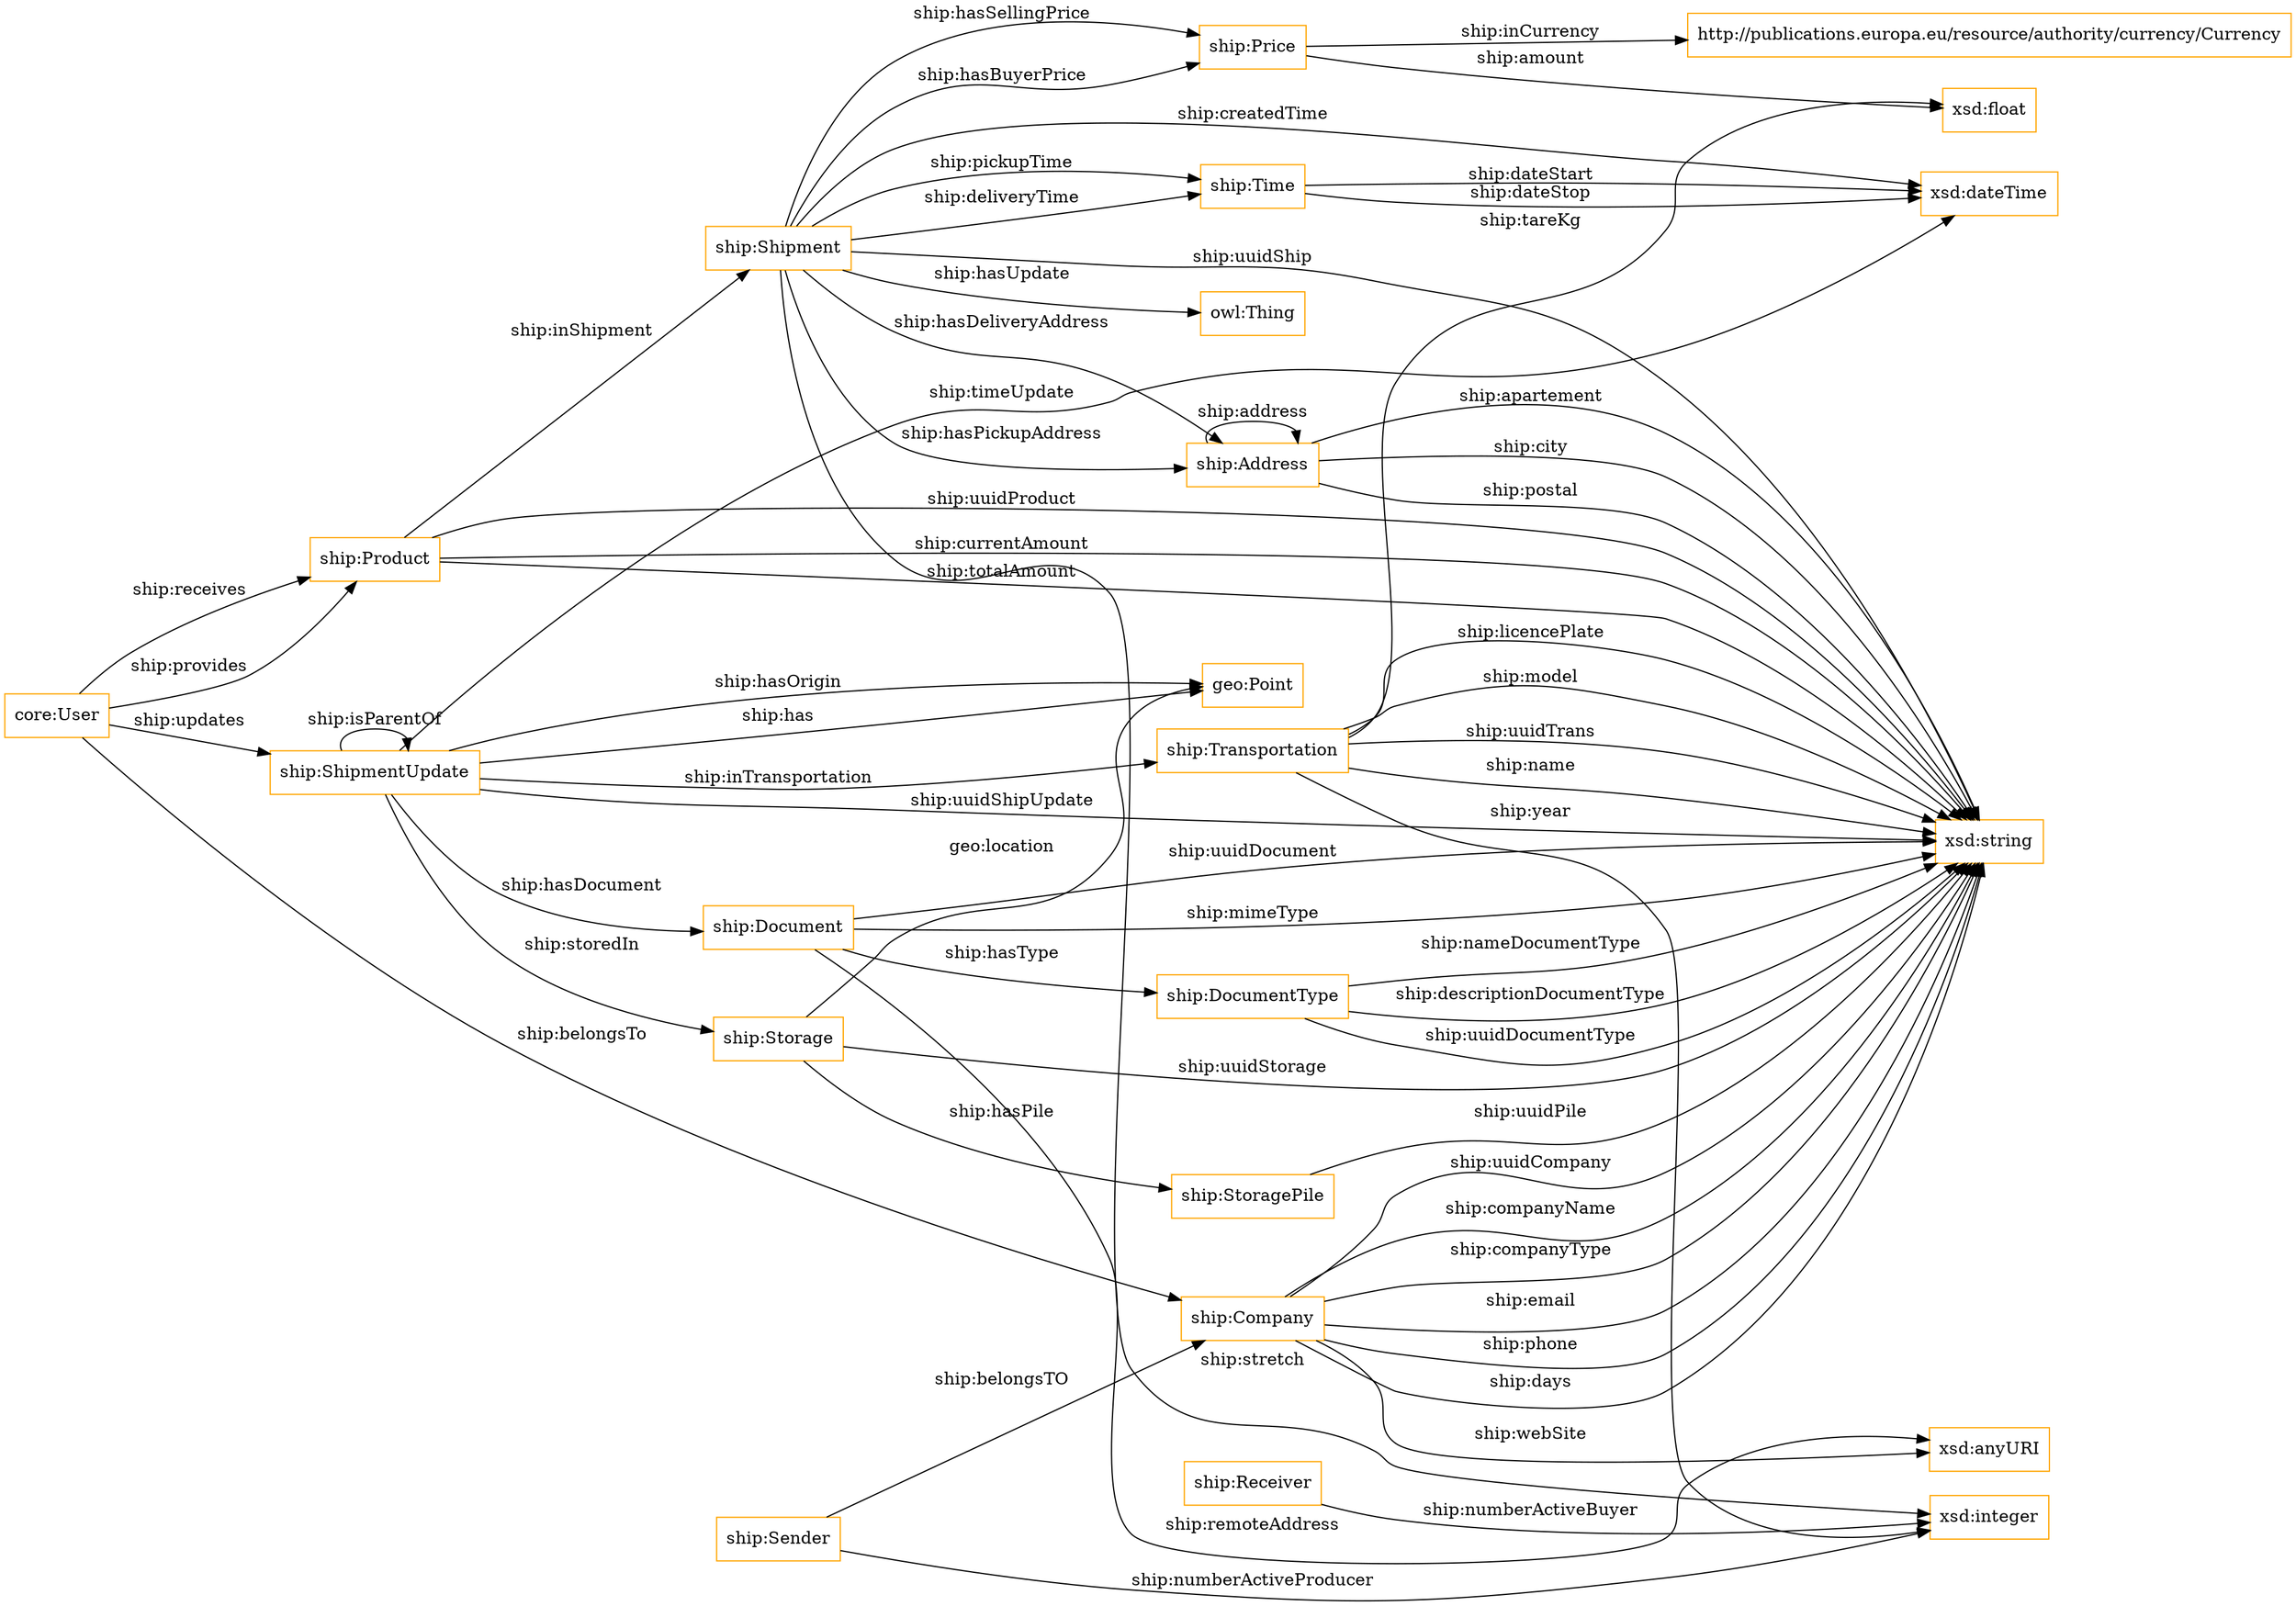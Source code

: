 digraph ar2dtool_diagram { 
rankdir=LR;
size="1501"
node [shape = rectangle, color="orange"]; "ship:Shipment" "ship:ShipmentUpdate" "ship:DocumentType" "ship:Address" "ship:Price" "core:User" "ship:Time" "http://publications.europa.eu/resource/authority/currency/Currency" "ship:Product" "ship:Document" "ship:Storage" "ship:StoragePile" "ship:Receiver" "ship:Transportation" "ship:Company" "geo:Point" "ship:Sender" ; /*classes style*/
	"ship:Time" -> "xsd:dateTime" [ label = "ship:dateStop" ];
	"ship:ShipmentUpdate" -> "ship:Document" [ label = "ship:hasDocument" ];
	"ship:Company" -> "xsd:string" [ label = "ship:companyType" ];
	"ship:Company" -> "xsd:anyURI" [ label = "ship:webSite" ];
	"ship:ShipmentUpdate" -> "geo:Point" [ label = "ship:has" ];
	"ship:Shipment" -> "ship:Time" [ label = "ship:deliveryTime" ];
	"ship:Sender" -> "ship:Company" [ label = "ship:belongsTO" ];
	"ship:Address" -> "xsd:string" [ label = "ship:city" ];
	"ship:Product" -> "ship:Shipment" [ label = "ship:inShipment" ];
	"ship:Price" -> "xsd:float" [ label = "ship:amount" ];
	"ship:Company" -> "xsd:string" [ label = "ship:email" ];
	"core:User" -> "ship:ShipmentUpdate" [ label = "ship:updates" ];
	"ship:Address" -> "ship:Address" [ label = "ship:address" ];
	"ship:Time" -> "xsd:dateTime" [ label = "ship:dateStart" ];
	"ship:DocumentType" -> "xsd:string" [ label = "ship:nameDocumentType" ];
	"ship:Shipment" -> "ship:Price" [ label = "ship:hasSellingPrice" ];
	"ship:Document" -> "ship:DocumentType" [ label = "ship:hasType" ];
	"ship:Price" -> "http://publications.europa.eu/resource/authority/currency/Currency" [ label = "ship:inCurrency" ];
	"ship:Transportation" -> "xsd:string" [ label = "ship:licencePlate" ];
	"ship:Receiver" -> "xsd:integer" [ label = "ship:numberActiveBuyer" ];
	"ship:Shipment" -> "xsd:integer" [ label = "ship:stretch" ];
	"core:User" -> "ship:Company" [ label = "ship:belongsTo" ];
	"ship:Shipment" -> "xsd:dateTime" [ label = "ship:createdTime" ];
	"ship:Storage" -> "ship:StoragePile" [ label = "ship:hasPile" ];
	"ship:Transportation" -> "xsd:string" [ label = "ship:model" ];
	"ship:Shipment" -> "ship:Price" [ label = "ship:hasBuyerPrice" ];
	"ship:Product" -> "xsd:string" [ label = "ship:uuidProduct" ];
	"ship:Company" -> "xsd:string" [ label = "ship:phone" ];
	"ship:Shipment" -> "owl:Thing" [ label = "ship:hasUpdate" ];
	"ship:ShipmentUpdate" -> "xsd:string" [ label = "ship:uuidShipUpdate" ];
	"ship:Company" -> "xsd:string" [ label = "ship:days" ];
	"ship:Sender" -> "xsd:integer" [ label = "ship:numberActiveProducer" ];
	"ship:Transportation" -> "xsd:integer" [ label = "ship:year" ];
	"core:User" -> "ship:Product" [ label = "ship:receives" ];
	"ship:Transportation" -> "xsd:string" [ label = "ship:uuidTrans" ];
	"ship:Product" -> "xsd:string" [ label = "ship:currentAmount" ];
	"ship:Address" -> "xsd:string" [ label = "ship:postal" ];
	"ship:Shipment" -> "ship:Time" [ label = "ship:pickupTime" ];
	"ship:ShipmentUpdate" -> "xsd:dateTime" [ label = "ship:timeUpdate" ];
	"ship:Shipment" -> "ship:Address" [ label = "ship:hasDeliveryAddress" ];
	"ship:ShipmentUpdate" -> "ship:ShipmentUpdate" [ label = "ship:isParentOf" ];
	"ship:StoragePile" -> "xsd:string" [ label = "ship:uuidPile" ];
	"ship:Shipment" -> "ship:Address" [ label = "ship:hasPickupAddress" ];
	"ship:Company" -> "xsd:string" [ label = "ship:uuidCompany" ];
	"ship:Storage" -> "geo:Point" [ label = "geo:location" ];
	"ship:ShipmentUpdate" -> "ship:Storage" [ label = "ship:storedIn" ];
	"ship:Shipment" -> "xsd:string" [ label = "ship:uuidShip" ];
	"ship:Company" -> "xsd:string" [ label = "ship:companyName" ];
	"ship:DocumentType" -> "xsd:string" [ label = "ship:descriptionDocumentType" ];
	"ship:Document" -> "xsd:string" [ label = "ship:uuidDocument" ];
	"ship:ShipmentUpdate" -> "ship:Transportation" [ label = "ship:inTransportation" ];
	"ship:Document" -> "xsd:anyURI" [ label = "ship:remoteAddress" ];
	"ship:Document" -> "xsd:string" [ label = "ship:mimeType" ];
	"ship:Transportation" -> "xsd:float" [ label = "ship:tareKg" ];
	"ship:ShipmentUpdate" -> "geo:Point" [ label = "ship:hasOrigin" ];
	"ship:Transportation" -> "xsd:string" [ label = "ship:name" ];
	"ship:Address" -> "xsd:string" [ label = "ship:apartement" ];
	"ship:Storage" -> "xsd:string" [ label = "ship:uuidStorage" ];
	"core:User" -> "ship:Product" [ label = "ship:provides" ];
	"ship:Product" -> "xsd:string" [ label = "ship:totalAmount" ];
	"ship:DocumentType" -> "xsd:string" [ label = "ship:uuidDocumentType" ];

}
